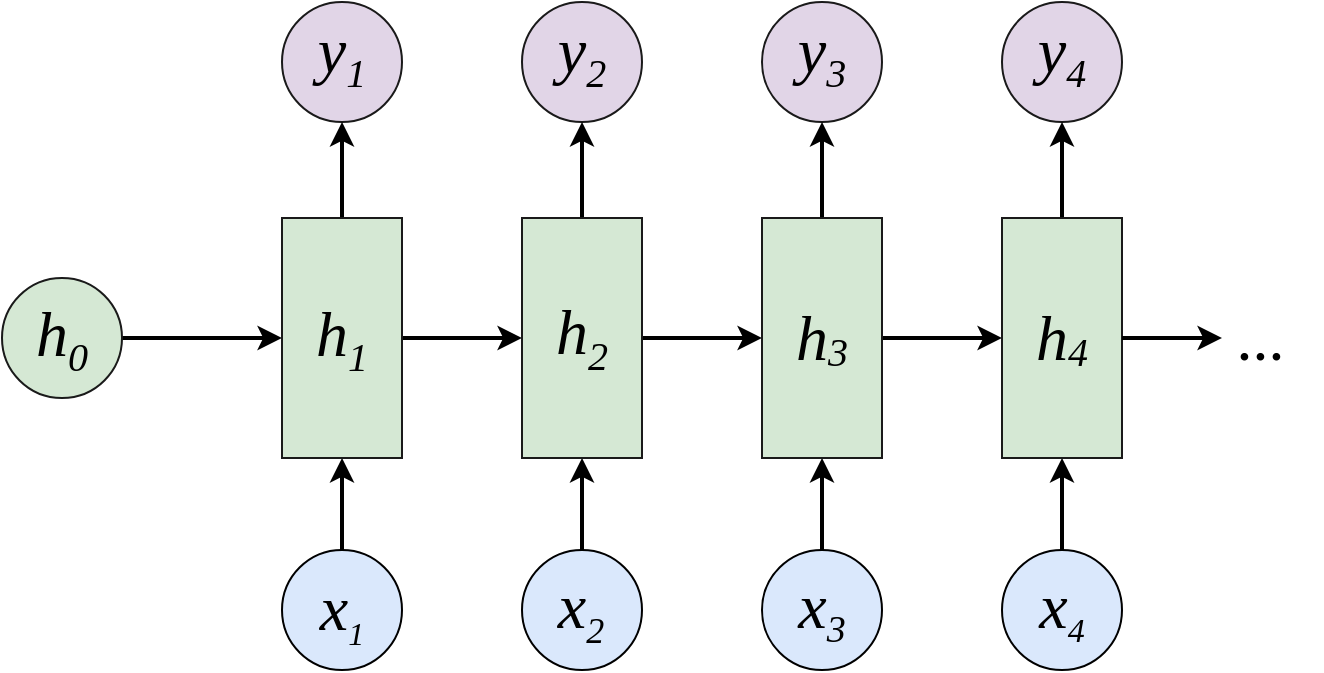 <mxfile version="10.6.8" type="device"><diagram id="BSEmOGoPRy7M86O2U1Ug" name="Page-1"><mxGraphModel dx="1568" dy="855" grid="1" gridSize="10" guides="1" tooltips="1" connect="1" arrows="1" fold="1" page="1" pageScale="1" pageWidth="1100" pageHeight="850" math="0" shadow="0"><root><mxCell id="0"/><mxCell id="1" parent="0"/><mxCell id="1zUca6iBuPj1ctpjtVBc-15" style="edgeStyle=orthogonalEdgeStyle;rounded=0;orthogonalLoop=1;jettySize=auto;html=1;entryX=0.5;entryY=1;entryDx=0;entryDy=0;strokeWidth=2;" parent="1" source="1zUca6iBuPj1ctpjtVBc-1" target="1zUca6iBuPj1ctpjtVBc-10" edge="1"><mxGeometry relative="1" as="geometry"/></mxCell><mxCell id="1zUca6iBuPj1ctpjtVBc-1" value="" style="ellipse;whiteSpace=wrap;html=1;aspect=fixed;fillColor=#d5e8d4;strokeColor=#1A1A1A;" parent="1" vertex="1"><mxGeometry x="210" y="395" width="60" height="60" as="geometry"/></mxCell><mxCell id="1zUca6iBuPj1ctpjtVBc-2" value="" style="ellipse;whiteSpace=wrap;html=1;aspect=fixed;fillColor=#e1d5e7;strokeColor=#1A1A1A;" parent="1" vertex="1"><mxGeometry x="350" y="257" width="60" height="60" as="geometry"/></mxCell><mxCell id="1zUca6iBuPj1ctpjtVBc-3" value="" style="ellipse;whiteSpace=wrap;html=1;aspect=fixed;fillColor=#e1d5e7;strokeColor=#1A1A1A;" parent="1" vertex="1"><mxGeometry x="470" y="257" width="60" height="60" as="geometry"/></mxCell><mxCell id="1zUca6iBuPj1ctpjtVBc-4" value="" style="ellipse;whiteSpace=wrap;html=1;aspect=fixed;fillColor=#e1d5e7;strokeColor=#1A1A1A;" parent="1" vertex="1"><mxGeometry x="590" y="257" width="60" height="60" as="geometry"/></mxCell><mxCell id="1zUca6iBuPj1ctpjtVBc-5" value="" style="ellipse;whiteSpace=wrap;html=1;aspect=fixed;fillColor=#e1d5e7;strokeColor=#1A1A1A;" parent="1" vertex="1"><mxGeometry x="710" y="257" width="60" height="60" as="geometry"/></mxCell><mxCell id="1zUca6iBuPj1ctpjtVBc-16" style="edgeStyle=orthogonalEdgeStyle;rounded=0;orthogonalLoop=1;jettySize=auto;html=1;entryX=1;entryY=0.5;entryDx=0;entryDy=0;strokeWidth=2;" parent="1" source="1zUca6iBuPj1ctpjtVBc-6" target="1zUca6iBuPj1ctpjtVBc-10" edge="1"><mxGeometry relative="1" as="geometry"/></mxCell><mxCell id="1zUca6iBuPj1ctpjtVBc-6" value="" style="ellipse;whiteSpace=wrap;html=1;aspect=fixed;fillColor=#dae8fc;strokeColor=#000000;" parent="1" vertex="1"><mxGeometry x="350" y="531" width="60" height="60" as="geometry"/></mxCell><mxCell id="1zUca6iBuPj1ctpjtVBc-17" style="edgeStyle=orthogonalEdgeStyle;rounded=0;orthogonalLoop=1;jettySize=auto;html=1;entryX=1;entryY=0.5;entryDx=0;entryDy=0;strokeWidth=2;" parent="1" source="1zUca6iBuPj1ctpjtVBc-7" target="1zUca6iBuPj1ctpjtVBc-11" edge="1"><mxGeometry relative="1" as="geometry"/></mxCell><mxCell id="1zUca6iBuPj1ctpjtVBc-7" value="" style="ellipse;whiteSpace=wrap;html=1;aspect=fixed;fillColor=#dae8fc;strokeColor=#000000;" parent="1" vertex="1"><mxGeometry x="470" y="531" width="60" height="60" as="geometry"/></mxCell><mxCell id="1zUca6iBuPj1ctpjtVBc-18" style="edgeStyle=orthogonalEdgeStyle;rounded=0;orthogonalLoop=1;jettySize=auto;html=1;strokeWidth=2;entryX=1;entryY=0.5;entryDx=0;entryDy=0;" parent="1" source="1zUca6iBuPj1ctpjtVBc-8" target="1zUca6iBuPj1ctpjtVBc-12" edge="1"><mxGeometry relative="1" as="geometry"><mxPoint x="620" y="505" as="targetPoint"/></mxGeometry></mxCell><mxCell id="1zUca6iBuPj1ctpjtVBc-8" value="" style="ellipse;whiteSpace=wrap;html=1;aspect=fixed;fillColor=#dae8fc;strokeColor=#000000;" parent="1" vertex="1"><mxGeometry x="590" y="531" width="60" height="60" as="geometry"/></mxCell><mxCell id="1zUca6iBuPj1ctpjtVBc-19" style="edgeStyle=orthogonalEdgeStyle;rounded=0;orthogonalLoop=1;jettySize=auto;html=1;entryX=1;entryY=0.5;entryDx=0;entryDy=0;strokeWidth=2;" parent="1" source="1zUca6iBuPj1ctpjtVBc-9" target="1zUca6iBuPj1ctpjtVBc-13" edge="1"><mxGeometry relative="1" as="geometry"/></mxCell><mxCell id="1zUca6iBuPj1ctpjtVBc-9" value="" style="ellipse;whiteSpace=wrap;html=1;aspect=fixed;fillColor=#dae8fc;strokeColor=#000000;" parent="1" vertex="1"><mxGeometry x="710" y="531" width="60" height="60" as="geometry"/></mxCell><mxCell id="1zUca6iBuPj1ctpjtVBc-27" style="edgeStyle=orthogonalEdgeStyle;rounded=0;orthogonalLoop=1;jettySize=auto;html=1;entryX=0.5;entryY=1;entryDx=0;entryDy=0;strokeWidth=2;" parent="1" source="1zUca6iBuPj1ctpjtVBc-10" target="1zUca6iBuPj1ctpjtVBc-2" edge="1"><mxGeometry relative="1" as="geometry"/></mxCell><mxCell id="1zUca6iBuPj1ctpjtVBc-28" style="edgeStyle=orthogonalEdgeStyle;rounded=0;orthogonalLoop=1;jettySize=auto;html=1;entryX=0.5;entryY=1;entryDx=0;entryDy=0;strokeWidth=2;" parent="1" source="1zUca6iBuPj1ctpjtVBc-10" target="1zUca6iBuPj1ctpjtVBc-11" edge="1"><mxGeometry relative="1" as="geometry"/></mxCell><mxCell id="1zUca6iBuPj1ctpjtVBc-10" value="" style="whiteSpace=wrap;html=1;rotation=90;fillColor=#d5e8d4;strokeColor=#1A1A1A;" parent="1" vertex="1"><mxGeometry x="320" y="395" width="120" height="60" as="geometry"/></mxCell><mxCell id="1zUca6iBuPj1ctpjtVBc-22" style="edgeStyle=orthogonalEdgeStyle;rounded=0;orthogonalLoop=1;jettySize=auto;html=1;strokeWidth=2;entryX=0.5;entryY=1;entryDx=0;entryDy=0;" parent="1" source="1zUca6iBuPj1ctpjtVBc-11" target="1zUca6iBuPj1ctpjtVBc-3" edge="1"><mxGeometry relative="1" as="geometry"><mxPoint x="500" y="275" as="targetPoint"/></mxGeometry></mxCell><mxCell id="1zUca6iBuPj1ctpjtVBc-29" style="edgeStyle=orthogonalEdgeStyle;rounded=0;orthogonalLoop=1;jettySize=auto;html=1;entryX=0.5;entryY=1;entryDx=0;entryDy=0;strokeWidth=2;" parent="1" source="1zUca6iBuPj1ctpjtVBc-11" target="1zUca6iBuPj1ctpjtVBc-12" edge="1"><mxGeometry relative="1" as="geometry"/></mxCell><mxCell id="1zUca6iBuPj1ctpjtVBc-11" value="" style="whiteSpace=wrap;html=1;rotation=90;fillColor=#d5e8d4;strokeColor=#1A1A1A;" parent="1" vertex="1"><mxGeometry x="440" y="395" width="120" height="60" as="geometry"/></mxCell><mxCell id="1zUca6iBuPj1ctpjtVBc-21" style="edgeStyle=orthogonalEdgeStyle;rounded=0;orthogonalLoop=1;jettySize=auto;html=1;strokeWidth=2;" parent="1" source="1zUca6iBuPj1ctpjtVBc-12" target="1zUca6iBuPj1ctpjtVBc-4" edge="1"><mxGeometry relative="1" as="geometry"/></mxCell><mxCell id="1zUca6iBuPj1ctpjtVBc-30" style="edgeStyle=orthogonalEdgeStyle;rounded=0;orthogonalLoop=1;jettySize=auto;html=1;entryX=0.5;entryY=1;entryDx=0;entryDy=0;strokeWidth=2;" parent="1" source="1zUca6iBuPj1ctpjtVBc-12" target="1zUca6iBuPj1ctpjtVBc-13" edge="1"><mxGeometry relative="1" as="geometry"/></mxCell><mxCell id="1zUca6iBuPj1ctpjtVBc-12" value="" style="whiteSpace=wrap;html=1;rotation=90;fillColor=#d5e8d4;strokeColor=#1A1A1A;" parent="1" vertex="1"><mxGeometry x="560" y="395" width="120" height="60" as="geometry"/></mxCell><mxCell id="1zUca6iBuPj1ctpjtVBc-20" style="edgeStyle=orthogonalEdgeStyle;rounded=0;orthogonalLoop=1;jettySize=auto;html=1;entryX=0.5;entryY=1;entryDx=0;entryDy=0;strokeWidth=2;" parent="1" source="1zUca6iBuPj1ctpjtVBc-13" target="1zUca6iBuPj1ctpjtVBc-5" edge="1"><mxGeometry relative="1" as="geometry"/></mxCell><mxCell id="1zUca6iBuPj1ctpjtVBc-13" value="" style="whiteSpace=wrap;html=1;rotation=90;fillColor=#d5e8d4;strokeColor=#1A1A1A;" parent="1" vertex="1"><mxGeometry x="680" y="395" width="120" height="60" as="geometry"/></mxCell><mxCell id="1zUca6iBuPj1ctpjtVBc-31" value="&lt;font style=&quot;font-size: 32px&quot;&gt;h&lt;font style=&quot;font-size: 32px&quot; size=&quot;1&quot;&gt;&lt;sub style=&quot;font-size: 20px&quot;&gt;0&lt;/sub&gt;&lt;/font&gt;&lt;/font&gt;" style="text;html=1;strokeColor=none;fillColor=none;align=center;verticalAlign=middle;whiteSpace=wrap;rounded=0;fontFamily=Times New Roman;fontSize=32;fontStyle=2" parent="1" vertex="1"><mxGeometry x="210" y="410" width="60" height="30" as="geometry"/></mxCell><mxCell id="1zUca6iBuPj1ctpjtVBc-32" value="&lt;font style=&quot;font-size: 32px&quot;&gt;h&lt;font style=&quot;font-size: 32px&quot; size=&quot;1&quot;&gt;&lt;sub style=&quot;font-size: 20px&quot;&gt;1&lt;/sub&gt;&lt;/font&gt;&lt;/font&gt;" style="text;html=1;strokeColor=none;fillColor=none;align=center;verticalAlign=middle;whiteSpace=wrap;rounded=0;fontFamily=Times New Roman;fontSize=32;fontStyle=2" parent="1" vertex="1"><mxGeometry x="350" y="410" width="60" height="30" as="geometry"/></mxCell><mxCell id="1zUca6iBuPj1ctpjtVBc-33" value="&lt;font style=&quot;font-size: 32px&quot;&gt;h&lt;sub&gt;&lt;font style=&quot;font-size: 20px&quot;&gt;2&lt;/font&gt;&lt;/sub&gt;&lt;/font&gt;" style="text;html=1;strokeColor=none;fillColor=none;align=center;verticalAlign=middle;whiteSpace=wrap;rounded=0;fontFamily=Times New Roman;fontSize=32;fontStyle=2" parent="1" vertex="1"><mxGeometry x="470" y="410" width="60" height="30" as="geometry"/></mxCell><mxCell id="1zUca6iBuPj1ctpjtVBc-34" value="&lt;font style=&quot;font-size: 32px&quot;&gt;h&lt;font size=&quot;1&quot;&gt;&lt;sub&gt;&lt;font style=&quot;font-size: 20px&quot;&gt;3&lt;/font&gt;&lt;/sub&gt;&lt;/font&gt;&lt;/font&gt;" style="text;html=1;strokeColor=none;fillColor=none;align=center;verticalAlign=middle;whiteSpace=wrap;rounded=0;fontFamily=Times New Roman;fontSize=32;fontStyle=2" parent="1" vertex="1"><mxGeometry x="590" y="410" width="60" height="30" as="geometry"/></mxCell><mxCell id="zJTvsCNh4p592LnxAbgT-3" style="edgeStyle=orthogonalEdgeStyle;rounded=0;orthogonalLoop=1;jettySize=auto;html=1;exitX=1;exitY=0.5;exitDx=0;exitDy=0;strokeWidth=2;" edge="1" parent="1" source="1zUca6iBuPj1ctpjtVBc-35"><mxGeometry relative="1" as="geometry"><mxPoint x="820" y="425" as="targetPoint"/></mxGeometry></mxCell><mxCell id="1zUca6iBuPj1ctpjtVBc-35" value="&lt;font style=&quot;font-size: 32px&quot;&gt;h&lt;font size=&quot;1&quot;&gt;&lt;sub style=&quot;font-size: 20px&quot;&gt;4&lt;/sub&gt;&lt;/font&gt;&lt;/font&gt;" style="text;html=1;strokeColor=none;fillColor=none;align=center;verticalAlign=middle;whiteSpace=wrap;rounded=0;fontFamily=Times New Roman;fontSize=32;fontStyle=2" parent="1" vertex="1"><mxGeometry x="710" y="410" width="60" height="30" as="geometry"/></mxCell><mxCell id="zJTvsCNh4p592LnxAbgT-2" value="..." style="text;html=1;strokeColor=none;fillColor=none;align=center;verticalAlign=middle;whiteSpace=wrap;rounded=0;fontFamily=Times New Roman;fontSize=32;fontStyle=2" vertex="1" parent="1"><mxGeometry x="810" y="410" width="60" height="30" as="geometry"/></mxCell><mxCell id="zJTvsCNh4p592LnxAbgT-4" value="&lt;font style=&quot;font-size: 32px&quot;&gt;y&lt;font style=&quot;font-size: 32px&quot; size=&quot;1&quot;&gt;&lt;sub style=&quot;font-size: 20px&quot;&gt;1&lt;/sub&gt;&lt;/font&gt;&lt;/font&gt;" style="text;html=1;strokeColor=none;fillColor=none;align=center;verticalAlign=middle;whiteSpace=wrap;rounded=0;fontFamily=Times New Roman;fontSize=32;fontStyle=2" vertex="1" parent="1"><mxGeometry x="350" y="268" width="60" height="30" as="geometry"/></mxCell><mxCell id="zJTvsCNh4p592LnxAbgT-5" value="&lt;font style=&quot;font-size: 32px&quot;&gt;y&lt;font style=&quot;font-size: 32px&quot; size=&quot;1&quot;&gt;&lt;sub style=&quot;font-size: 20px&quot;&gt;2&lt;/sub&gt;&lt;/font&gt;&lt;/font&gt;" style="text;html=1;strokeColor=none;fillColor=none;align=center;verticalAlign=middle;whiteSpace=wrap;rounded=0;fontFamily=Times New Roman;fontSize=32;fontStyle=2" vertex="1" parent="1"><mxGeometry x="470" y="268" width="60" height="30" as="geometry"/></mxCell><mxCell id="zJTvsCNh4p592LnxAbgT-6" value="&lt;font style=&quot;font-size: 32px&quot;&gt;y&lt;font style=&quot;font-size: 32px&quot; size=&quot;1&quot;&gt;&lt;sub style=&quot;font-size: 20px&quot;&gt;3&lt;/sub&gt;&lt;/font&gt;&lt;/font&gt;" style="text;html=1;strokeColor=none;fillColor=none;align=center;verticalAlign=middle;whiteSpace=wrap;rounded=0;fontFamily=Times New Roman;fontSize=32;fontStyle=2" vertex="1" parent="1"><mxGeometry x="590" y="268" width="60" height="30" as="geometry"/></mxCell><mxCell id="zJTvsCNh4p592LnxAbgT-7" value="&lt;font style=&quot;font-size: 32px&quot;&gt;y&lt;font style=&quot;font-size: 32px&quot; size=&quot;1&quot;&gt;&lt;sub style=&quot;font-size: 20px&quot;&gt;4&lt;/sub&gt;&lt;/font&gt;&lt;/font&gt;" style="text;html=1;strokeColor=none;fillColor=none;align=center;verticalAlign=middle;whiteSpace=wrap;rounded=0;fontFamily=Times New Roman;fontSize=32;fontStyle=2" vertex="1" parent="1"><mxGeometry x="710" y="268" width="60" height="30" as="geometry"/></mxCell><mxCell id="zJTvsCNh4p592LnxAbgT-8" value="&lt;font style=&quot;font-size: 30px&quot;&gt;&lt;i&gt;&lt;font style=&quot;font-size: 32px&quot; face=&quot;Times New Roman&quot;&gt;x&lt;sub style=&quot;font-size: 16px&quot;&gt;1&lt;/sub&gt;&lt;/font&gt;&lt;/i&gt;&lt;/font&gt;" style="text;html=1;strokeColor=none;fillColor=none;align=center;verticalAlign=middle;whiteSpace=wrap;rounded=0;" vertex="1" parent="1"><mxGeometry x="330" y="541" width="100" height="40" as="geometry"/></mxCell><mxCell id="zJTvsCNh4p592LnxAbgT-9" value="&lt;font style=&quot;font-size: 30px&quot;&gt;&lt;i style=&quot;font-size: 32px&quot;&gt;&lt;font style=&quot;font-size: 32px&quot; face=&quot;Times New Roman&quot;&gt;x&lt;font style=&quot;font-size: 32px&quot; size=&quot;1&quot;&gt;&lt;sub style=&quot;font-size: 18px&quot;&gt;2&lt;/sub&gt;&lt;/font&gt;&lt;/font&gt;&lt;/i&gt;&lt;/font&gt;" style="text;html=1;strokeColor=none;fillColor=none;align=center;verticalAlign=middle;whiteSpace=wrap;rounded=0;" vertex="1" parent="1"><mxGeometry x="469" y="541" width="61" height="40" as="geometry"/></mxCell><mxCell id="zJTvsCNh4p592LnxAbgT-10" value="&lt;font style=&quot;font-size: 30px&quot;&gt;&lt;i&gt;&lt;font style=&quot;font-size: 30px&quot; face=&quot;Times New Roman&quot;&gt;&lt;font style=&quot;font-size: 31px&quot;&gt;&lt;font style=&quot;font-size: 32px&quot;&gt;x&lt;/font&gt;&lt;sub style=&quot;font-size: 19px&quot;&gt;3&lt;/sub&gt;&lt;/font&gt;&lt;/font&gt;&lt;/i&gt;&lt;/font&gt;" style="text;html=1;strokeColor=none;fillColor=none;align=center;verticalAlign=middle;whiteSpace=wrap;rounded=0;" vertex="1" parent="1"><mxGeometry x="570" y="541" width="100" height="40" as="geometry"/></mxCell><mxCell id="zJTvsCNh4p592LnxAbgT-11" value="&lt;font style=&quot;font-size: 30px&quot;&gt;&lt;i&gt;&lt;font style=&quot;font-size: 30px&quot; face=&quot;Times New Roman&quot;&gt;&lt;font style=&quot;font-size: 31px&quot;&gt;&lt;font style=&quot;font-size: 32px&quot;&gt;x&lt;/font&gt;&lt;sub style=&quot;font-size: 17px&quot;&gt;4&lt;/sub&gt;&lt;/font&gt;&lt;/font&gt;&lt;/i&gt;&lt;/font&gt;" style="text;html=1;strokeColor=none;fillColor=none;align=center;verticalAlign=middle;whiteSpace=wrap;rounded=0;" vertex="1" parent="1"><mxGeometry x="690" y="541" width="100" height="40" as="geometry"/></mxCell></root></mxGraphModel></diagram></mxfile>